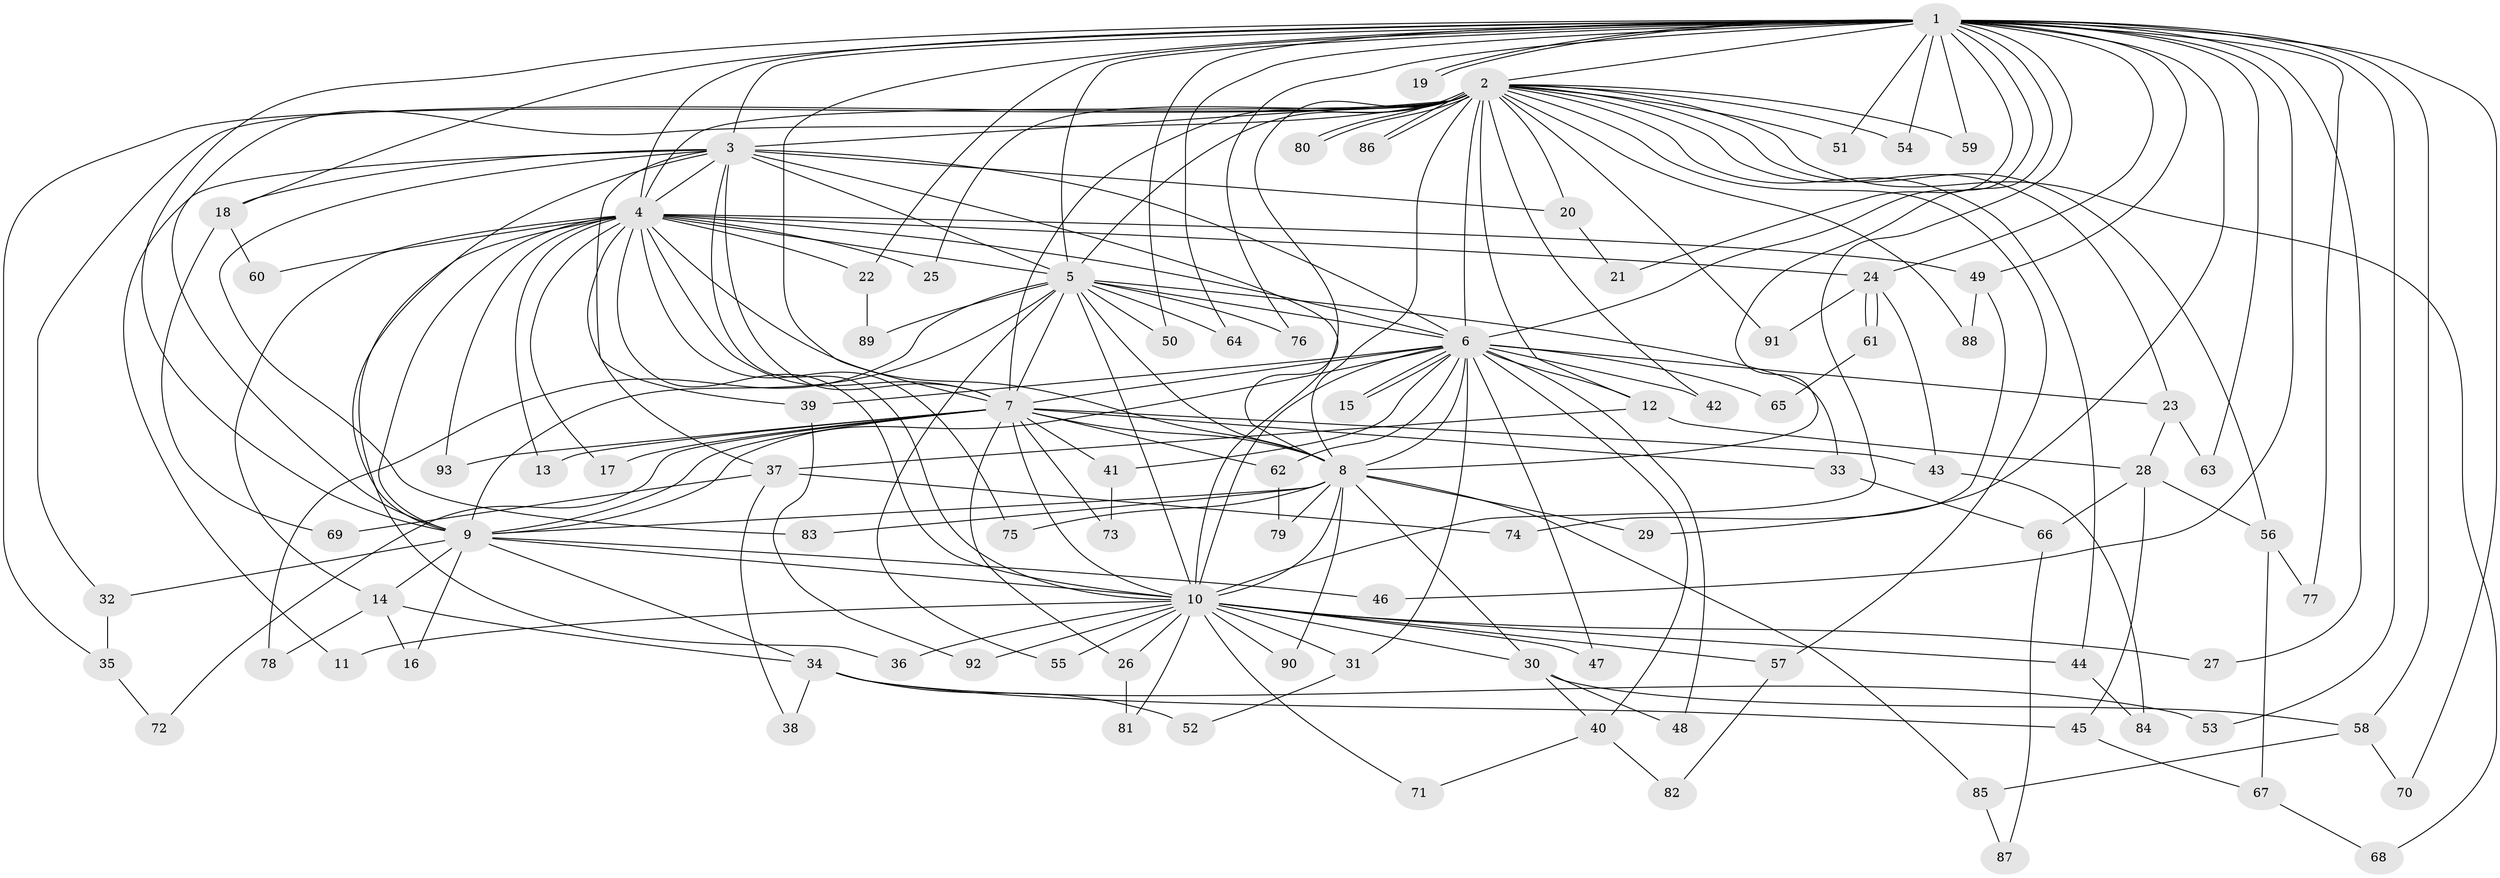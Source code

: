 // coarse degree distribution, {25: 0.015151515151515152, 23: 0.015151515151515152, 12: 0.030303030303030304, 19: 0.015151515151515152, 20: 0.015151515151515152, 21: 0.030303030303030304, 17: 0.015151515151515152, 2: 0.5303030303030303, 5: 0.06060606060606061, 4: 0.09090909090909091, 3: 0.15151515151515152, 6: 0.030303030303030304}
// Generated by graph-tools (version 1.1) at 2025/51/02/27/25 19:51:45]
// undirected, 93 vertices, 211 edges
graph export_dot {
graph [start="1"]
  node [color=gray90,style=filled];
  1;
  2;
  3;
  4;
  5;
  6;
  7;
  8;
  9;
  10;
  11;
  12;
  13;
  14;
  15;
  16;
  17;
  18;
  19;
  20;
  21;
  22;
  23;
  24;
  25;
  26;
  27;
  28;
  29;
  30;
  31;
  32;
  33;
  34;
  35;
  36;
  37;
  38;
  39;
  40;
  41;
  42;
  43;
  44;
  45;
  46;
  47;
  48;
  49;
  50;
  51;
  52;
  53;
  54;
  55;
  56;
  57;
  58;
  59;
  60;
  61;
  62;
  63;
  64;
  65;
  66;
  67;
  68;
  69;
  70;
  71;
  72;
  73;
  74;
  75;
  76;
  77;
  78;
  79;
  80;
  81;
  82;
  83;
  84;
  85;
  86;
  87;
  88;
  89;
  90;
  91;
  92;
  93;
  1 -- 2;
  1 -- 3;
  1 -- 4;
  1 -- 5;
  1 -- 6;
  1 -- 7;
  1 -- 8;
  1 -- 9;
  1 -- 10;
  1 -- 18;
  1 -- 19;
  1 -- 19;
  1 -- 21;
  1 -- 22;
  1 -- 24;
  1 -- 27;
  1 -- 29;
  1 -- 46;
  1 -- 49;
  1 -- 50;
  1 -- 51;
  1 -- 53;
  1 -- 54;
  1 -- 58;
  1 -- 59;
  1 -- 63;
  1 -- 64;
  1 -- 70;
  1 -- 76;
  1 -- 77;
  2 -- 3;
  2 -- 4;
  2 -- 5;
  2 -- 6;
  2 -- 7;
  2 -- 8;
  2 -- 9;
  2 -- 10;
  2 -- 12;
  2 -- 20;
  2 -- 23;
  2 -- 25;
  2 -- 32;
  2 -- 35;
  2 -- 42;
  2 -- 44;
  2 -- 51;
  2 -- 54;
  2 -- 56;
  2 -- 57;
  2 -- 59;
  2 -- 68;
  2 -- 80;
  2 -- 80;
  2 -- 86;
  2 -- 86;
  2 -- 88;
  2 -- 91;
  3 -- 4;
  3 -- 5;
  3 -- 6;
  3 -- 7;
  3 -- 8;
  3 -- 9;
  3 -- 10;
  3 -- 11;
  3 -- 18;
  3 -- 20;
  3 -- 39;
  3 -- 83;
  4 -- 5;
  4 -- 6;
  4 -- 7;
  4 -- 8;
  4 -- 9;
  4 -- 10;
  4 -- 13;
  4 -- 14;
  4 -- 17;
  4 -- 22;
  4 -- 24;
  4 -- 25;
  4 -- 36;
  4 -- 37;
  4 -- 49;
  4 -- 60;
  4 -- 75;
  4 -- 93;
  5 -- 6;
  5 -- 7;
  5 -- 8;
  5 -- 9;
  5 -- 10;
  5 -- 33;
  5 -- 50;
  5 -- 55;
  5 -- 64;
  5 -- 76;
  5 -- 78;
  5 -- 89;
  6 -- 7;
  6 -- 8;
  6 -- 9;
  6 -- 10;
  6 -- 12;
  6 -- 15;
  6 -- 15;
  6 -- 23;
  6 -- 31;
  6 -- 39;
  6 -- 40;
  6 -- 41;
  6 -- 42;
  6 -- 47;
  6 -- 48;
  6 -- 62;
  6 -- 65;
  7 -- 8;
  7 -- 9;
  7 -- 10;
  7 -- 13;
  7 -- 17;
  7 -- 26;
  7 -- 33;
  7 -- 41;
  7 -- 43;
  7 -- 62;
  7 -- 72;
  7 -- 73;
  7 -- 93;
  8 -- 9;
  8 -- 10;
  8 -- 29;
  8 -- 30;
  8 -- 75;
  8 -- 79;
  8 -- 83;
  8 -- 85;
  8 -- 90;
  9 -- 10;
  9 -- 14;
  9 -- 16;
  9 -- 32;
  9 -- 34;
  9 -- 46;
  10 -- 11;
  10 -- 26;
  10 -- 27;
  10 -- 30;
  10 -- 31;
  10 -- 36;
  10 -- 44;
  10 -- 47;
  10 -- 55;
  10 -- 57;
  10 -- 71;
  10 -- 81;
  10 -- 90;
  10 -- 92;
  12 -- 28;
  12 -- 37;
  14 -- 16;
  14 -- 34;
  14 -- 78;
  18 -- 60;
  18 -- 69;
  20 -- 21;
  22 -- 89;
  23 -- 28;
  23 -- 63;
  24 -- 43;
  24 -- 61;
  24 -- 61;
  24 -- 91;
  26 -- 81;
  28 -- 45;
  28 -- 56;
  28 -- 66;
  30 -- 40;
  30 -- 48;
  30 -- 58;
  31 -- 52;
  32 -- 35;
  33 -- 66;
  34 -- 38;
  34 -- 45;
  34 -- 52;
  34 -- 53;
  35 -- 72;
  37 -- 38;
  37 -- 69;
  37 -- 74;
  39 -- 92;
  40 -- 71;
  40 -- 82;
  41 -- 73;
  43 -- 84;
  44 -- 84;
  45 -- 67;
  49 -- 74;
  49 -- 88;
  56 -- 67;
  56 -- 77;
  57 -- 82;
  58 -- 70;
  58 -- 85;
  61 -- 65;
  62 -- 79;
  66 -- 87;
  67 -- 68;
  85 -- 87;
}
